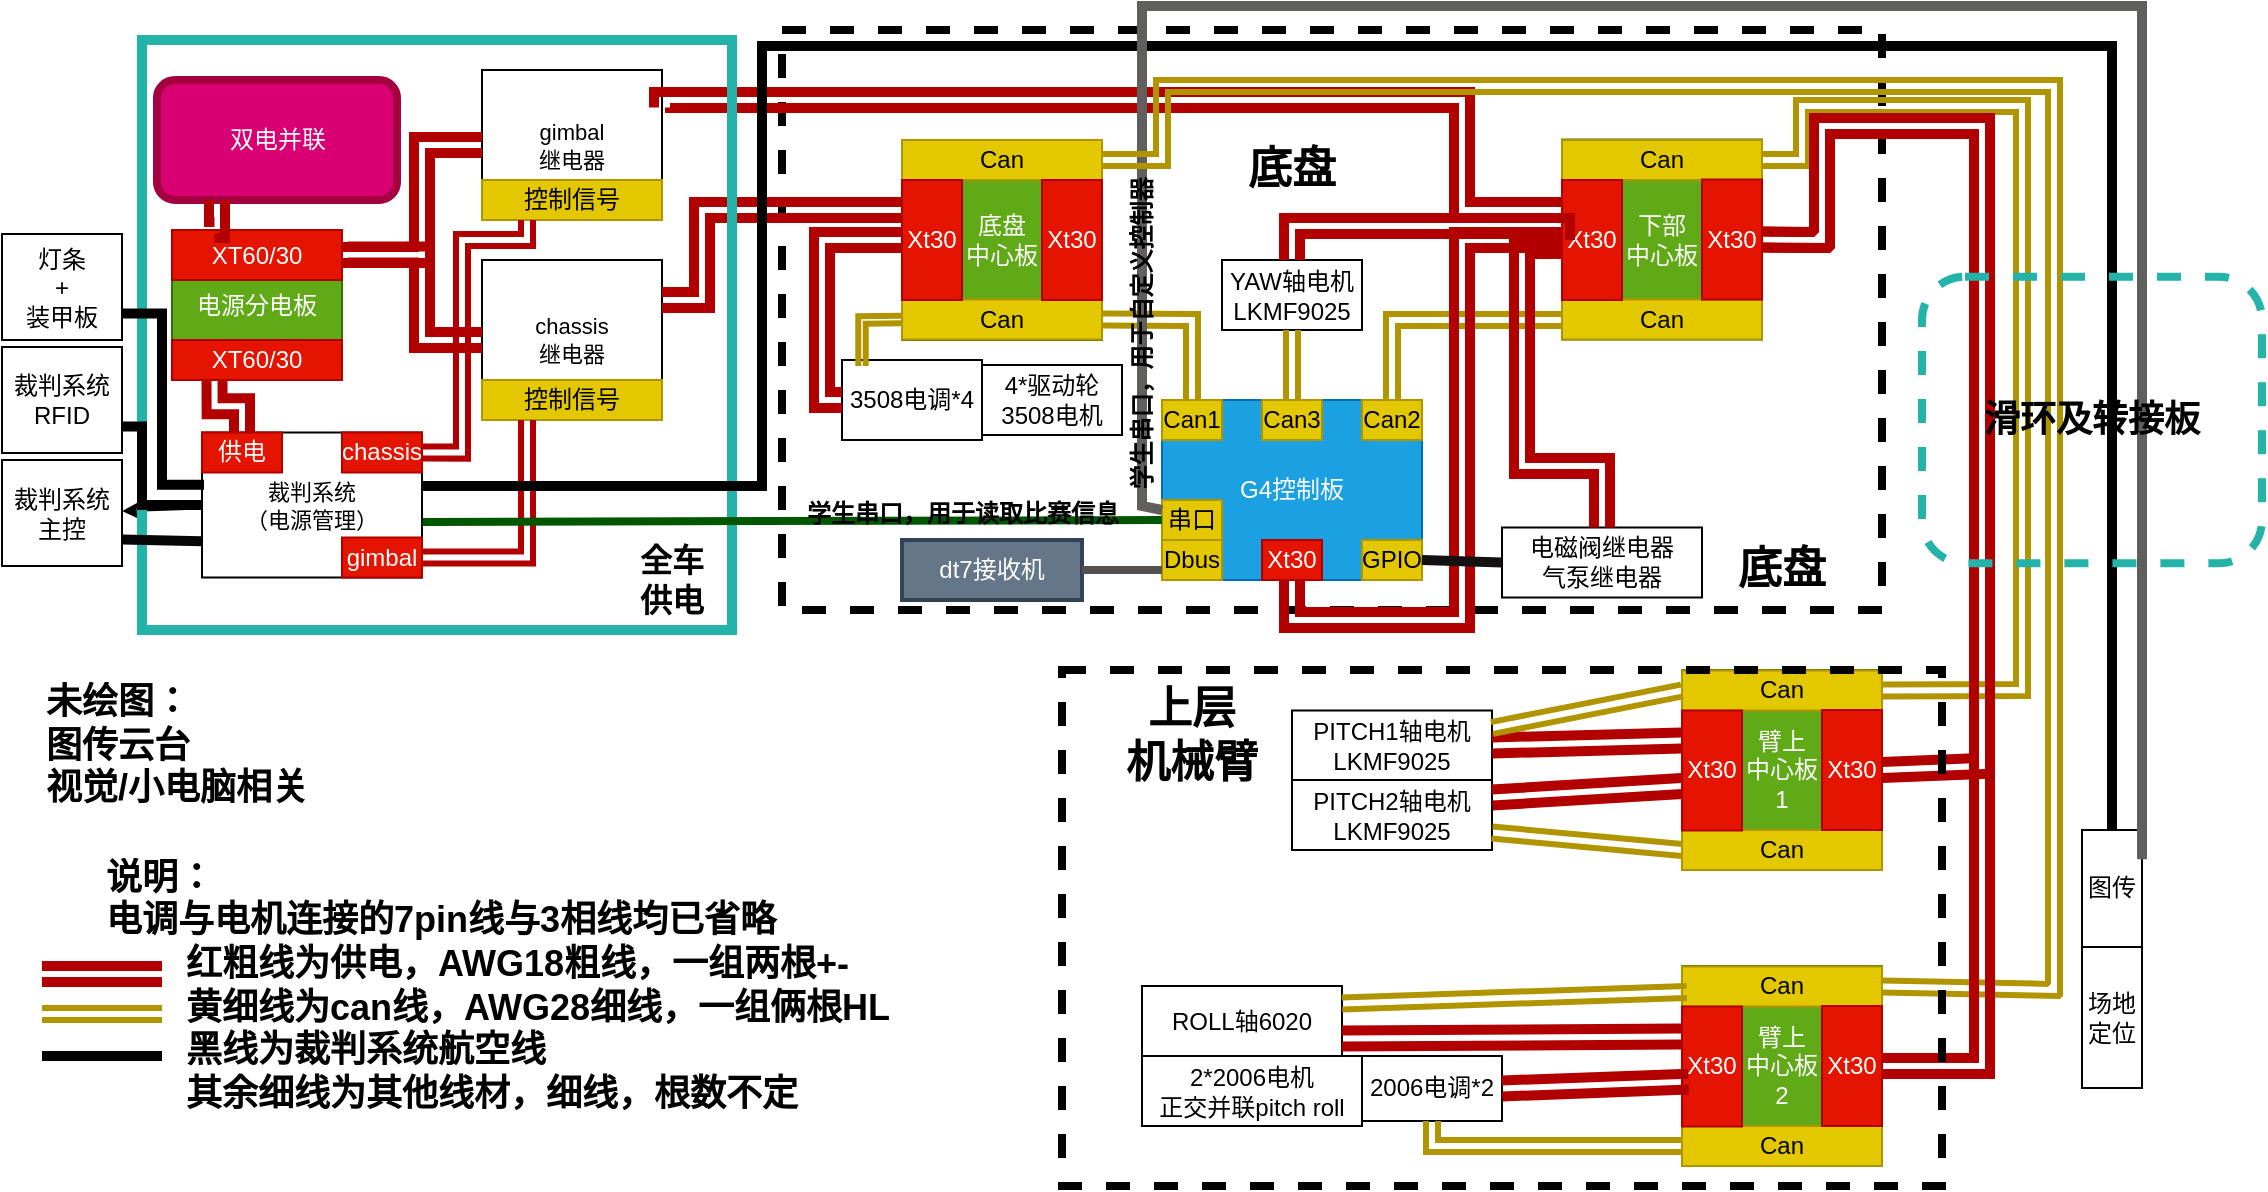 <mxfile>
    <diagram id="efDb4qa8SnfP6ArKmAde" name="第 1 页">
        <mxGraphModel dx="1376" dy="851" grid="1" gridSize="10" guides="1" tooltips="1" connect="1" arrows="1" fold="1" page="1" pageScale="1" pageWidth="1169" pageHeight="827" background="#ffffff" math="0" shadow="0">
            <root>
                <mxCell id="0"/>
                <mxCell id="1" parent="0"/>
                <mxCell id="131" value="" style="rounded=0;whiteSpace=wrap;html=1;strokeColor=#030202;strokeWidth=4;fillColor=none;dashed=1;" parent="1" vertex="1">
                    <mxGeometry x="410" y="60" width="550" height="290" as="geometry"/>
                </mxCell>
                <mxCell id="226" value="下部&lt;br&gt;中心板" style="rounded=0;whiteSpace=wrap;html=1;fillColor=#60a917;fontColor=#ffffff;strokeColor=#2D7600;" parent="1" vertex="1">
                    <mxGeometry x="800" y="114.75" width="100" height="100" as="geometry"/>
                </mxCell>
                <mxCell id="2" value="G4控制板" style="rounded=0;whiteSpace=wrap;html=1;fillColor=#1ba1e2;fontColor=#ffffff;strokeColor=#006EAF;" parent="1" vertex="1">
                    <mxGeometry x="600" y="245" width="130" height="90" as="geometry"/>
                </mxCell>
                <mxCell id="3" value="Can1" style="rounded=0;whiteSpace=wrap;html=1;fillColor=#e3c800;fontColor=#000000;strokeColor=#B09500;" parent="1" vertex="1">
                    <mxGeometry x="600" y="245" width="30" height="20" as="geometry"/>
                </mxCell>
                <mxCell id="5" value="Can2" style="rounded=0;whiteSpace=wrap;html=1;fillColor=#e3c800;fontColor=#000000;strokeColor=#B09500;" parent="1" vertex="1">
                    <mxGeometry x="700" y="245" width="30" height="20" as="geometry"/>
                </mxCell>
                <mxCell id="6" value="Xt30" style="rounded=0;whiteSpace=wrap;html=1;fillColor=#e51400;fontColor=#ffffff;strokeColor=#B20000;" parent="1" vertex="1">
                    <mxGeometry x="650" y="315" width="30" height="20" as="geometry"/>
                </mxCell>
                <mxCell id="7" value="底盘&lt;br&gt;中心板" style="rounded=0;whiteSpace=wrap;html=1;fillColor=#60a917;fontColor=#ffffff;strokeColor=#2D7600;" parent="1" vertex="1">
                    <mxGeometry x="470" y="115" width="100" height="100" as="geometry"/>
                </mxCell>
                <mxCell id="8" value="Can" style="rounded=0;whiteSpace=wrap;html=1;fillColor=#e3c800;fontColor=#000000;strokeColor=#B09500;" parent="1" vertex="1">
                    <mxGeometry x="470" y="115" width="100" height="20" as="geometry"/>
                </mxCell>
                <mxCell id="9" value="Can" style="rounded=0;whiteSpace=wrap;html=1;fillColor=#e3c800;fontColor=#000000;strokeColor=#B09500;" parent="1" vertex="1">
                    <mxGeometry x="470" y="194.75" width="100" height="20" as="geometry"/>
                </mxCell>
                <mxCell id="11" value="Xt30" style="rounded=0;whiteSpace=wrap;html=1;fillColor=#e51400;fontColor=#ffffff;strokeColor=#B20000;" parent="1" vertex="1">
                    <mxGeometry x="470" y="135" width="30" height="60" as="geometry"/>
                </mxCell>
                <mxCell id="12" value="Xt30" style="rounded=0;whiteSpace=wrap;html=1;fillColor=#e51400;fontColor=#ffffff;strokeColor=#B20000;" parent="1" vertex="1">
                    <mxGeometry x="540" y="135" width="30" height="60" as="geometry"/>
                </mxCell>
                <mxCell id="13" value="3508电调*4" style="rounded=0;whiteSpace=wrap;html=1;direction=west;flipV=1;" parent="1" vertex="1">
                    <mxGeometry x="440" y="225" width="70" height="40" as="geometry"/>
                </mxCell>
                <mxCell id="15" value="4*驱动轮&lt;br&gt;3508电机" style="rounded=0;whiteSpace=wrap;html=1;direction=west;flipV=1;" parent="1" vertex="1">
                    <mxGeometry x="510" y="227.5" width="70" height="35" as="geometry"/>
                </mxCell>
                <mxCell id="19" value="Can" style="rounded=0;whiteSpace=wrap;html=1;fillColor=#e3c800;fontColor=#000000;strokeColor=#B09500;" parent="1" vertex="1">
                    <mxGeometry x="800" y="115" width="100" height="20" as="geometry"/>
                </mxCell>
                <mxCell id="28" value="" style="shape=link;html=1;exitX=0.5;exitY=0;exitDx=0;exitDy=0;entryX=0;entryY=0.5;entryDx=0;entryDy=0;strokeWidth=3;fillColor=#e3c800;strokeColor=#B09500;rounded=0;" parent="1" source="5" edge="1">
                    <mxGeometry width="100" relative="1" as="geometry">
                        <mxPoint x="700" y="215" as="sourcePoint"/>
                        <mxPoint x="800" y="205.0" as="targetPoint"/>
                        <Array as="points">
                            <mxPoint x="715" y="205"/>
                        </Array>
                    </mxGeometry>
                </mxCell>
                <mxCell id="30" value="" style="shape=link;html=1;exitX=0.5;exitY=0;exitDx=0;exitDy=0;entryX=1;entryY=0.5;entryDx=0;entryDy=0;fillColor=#e3c800;strokeColor=#B09500;shadow=0;rounded=0;strokeWidth=3;" parent="1" source="3" target="9" edge="1">
                    <mxGeometry width="100" relative="1" as="geometry">
                        <mxPoint x="710" y="275" as="sourcePoint"/>
                        <mxPoint x="810" y="275" as="targetPoint"/>
                        <Array as="points">
                            <mxPoint x="615" y="205"/>
                        </Array>
                    </mxGeometry>
                </mxCell>
                <mxCell id="32" value="" style="shape=link;html=1;entryX=0;entryY=0.5;entryDx=0;entryDy=0;fillColor=#e3c800;strokeColor=#B09500;shadow=0;rounded=0;strokeWidth=3;width=1.724;" parent="1" target="9" edge="1">
                    <mxGeometry width="100" relative="1" as="geometry">
                        <mxPoint x="450" y="228" as="sourcePoint"/>
                        <mxPoint x="600" y="215" as="targetPoint"/>
                        <Array as="points">
                            <mxPoint x="450" y="205"/>
                        </Array>
                    </mxGeometry>
                </mxCell>
                <mxCell id="37" value="" style="shape=link;html=1;rounded=0;shadow=0;sketch=0;strokeWidth=5;exitX=0;exitY=0.5;exitDx=0;exitDy=0;entryX=1;entryY=0.5;entryDx=0;entryDy=0;fillColor=#e51400;strokeColor=#B20000;" parent="1" source="11" target="13" edge="1">
                    <mxGeometry width="100" relative="1" as="geometry">
                        <mxPoint x="710" y="275" as="sourcePoint"/>
                        <mxPoint x="810" y="275" as="targetPoint"/>
                        <Array as="points">
                            <mxPoint x="430" y="165"/>
                            <mxPoint x="430" y="245"/>
                        </Array>
                    </mxGeometry>
                </mxCell>
                <mxCell id="41" value="" style="shape=link;html=1;rounded=0;shadow=0;sketch=0;strokeWidth=5;entryX=0;entryY=0.5;entryDx=0;entryDy=0;fillColor=#e51400;strokeColor=#B20000;exitX=0.5;exitY=1;exitDx=0;exitDy=0;" parent="1" source="6" edge="1">
                    <mxGeometry width="100" relative="1" as="geometry">
                        <mxPoint x="665" y="305" as="sourcePoint"/>
                        <mxPoint x="800" y="165" as="targetPoint"/>
                        <Array as="points">
                            <mxPoint x="665" y="355"/>
                            <mxPoint x="750" y="355"/>
                            <mxPoint x="750" y="165"/>
                        </Array>
                    </mxGeometry>
                </mxCell>
                <mxCell id="47" value="Dbus" style="rounded=0;whiteSpace=wrap;html=1;fillColor=#e3c800;fontColor=#000000;strokeColor=#B09500;" parent="1" vertex="1">
                    <mxGeometry x="600" y="315" width="30" height="20" as="geometry"/>
                </mxCell>
                <mxCell id="48" value="dt7接收机" style="rounded=0;whiteSpace=wrap;html=1;strokeColor=#314354;strokeWidth=2;fillColor=#647687;fontColor=#ffffff;" parent="1" vertex="1">
                    <mxGeometry x="470" y="315" width="90" height="30" as="geometry"/>
                </mxCell>
                <mxCell id="49" value="" style="html=1;rounded=0;shadow=0;sketch=0;strokeWidth=4;exitX=1;exitY=0.5;exitDx=0;exitDy=0;entryX=0;entryY=0.75;entryDx=0;entryDy=0;fillColor=#e3c800;strokeColor=#54514F;endArrow=none;endFill=0;" parent="1" source="48" target="47" edge="1">
                    <mxGeometry width="100" relative="1" as="geometry">
                        <mxPoint x="710" y="385" as="sourcePoint"/>
                        <mxPoint x="810" y="385" as="targetPoint"/>
                        <Array as="points">
                            <mxPoint x="570" y="330"/>
                        </Array>
                    </mxGeometry>
                </mxCell>
                <mxCell id="134" value="底盘" style="text;html=1;strokeColor=none;fillColor=none;align=center;verticalAlign=middle;whiteSpace=wrap;rounded=0;strokeWidth=7;fontColor=#000000;fontStyle=1;fontSize=22;" parent="1" vertex="1">
                    <mxGeometry x="635" y="115" width="60" height="30" as="geometry"/>
                </mxCell>
                <mxCell id="143" value="底盘" style="text;html=1;strokeColor=none;fillColor=none;align=center;verticalAlign=middle;whiteSpace=wrap;rounded=0;strokeWidth=7;fontColor=#000000;fontStyle=1;fontSize=22;" parent="1" vertex="1">
                    <mxGeometry x="880" y="315" width="60" height="30" as="geometry"/>
                </mxCell>
                <mxCell id="152" value="未绘图：&lt;br&gt;图传云台&lt;br&gt;视觉/小电脑相关" style="text;strokeColor=none;fillColor=none;html=1;whiteSpace=wrap;verticalAlign=middle;overflow=hidden;dashed=1;strokeWidth=4;fontSize=18;fontColor=#000000;fontStyle=1" parent="1" vertex="1">
                    <mxGeometry x="40" y="363" width="157.5" height="109.5" as="geometry"/>
                </mxCell>
                <mxCell id="194" value="" style="edgeStyle=none;html=1;" parent="1" source="154" target="192" edge="1">
                    <mxGeometry relative="1" as="geometry"/>
                </mxCell>
                <mxCell id="154" value="裁判系统&lt;br style=&quot;font-size: 11px;&quot;&gt;（电源管理）" style="rounded=0;whiteSpace=wrap;html=1;strokeWidth=1;fontSize=11;" parent="1" vertex="1">
                    <mxGeometry x="120" y="261.25" width="110" height="72.5" as="geometry"/>
                </mxCell>
                <mxCell id="155" value="双电并联" style="rounded=1;whiteSpace=wrap;html=1;strokeColor=#A50040;strokeWidth=4;fontSize=12;fontColor=#ffffff;fillColor=#d80073;" parent="1" vertex="1">
                    <mxGeometry x="97.5" y="85" width="120" height="60" as="geometry"/>
                </mxCell>
                <mxCell id="157" value="电源分电板" style="rounded=0;whiteSpace=wrap;html=1;strokeColor=#2D7600;strokeWidth=1;fontSize=12;fontColor=#ffffff;fillColor=#60a917;" parent="1" vertex="1">
                    <mxGeometry x="105" y="160" width="85" height="75" as="geometry"/>
                </mxCell>
                <mxCell id="158" value="供电" style="rounded=0;whiteSpace=wrap;html=1;strokeColor=#B20000;strokeWidth=1;fontSize=12;fontColor=#ffffff;fillColor=#e51400;" parent="1" vertex="1">
                    <mxGeometry x="120" y="261.25" width="40" height="20" as="geometry"/>
                </mxCell>
                <mxCell id="160" value="gimbal" style="rounded=0;whiteSpace=wrap;html=1;strokeColor=#B20000;strokeWidth=1;fontSize=12;fontColor=#ffffff;fillColor=#e51400;" parent="1" vertex="1">
                    <mxGeometry x="190" y="313.75" width="40" height="20" as="geometry"/>
                </mxCell>
                <mxCell id="161" value="chassis" style="rounded=0;whiteSpace=wrap;html=1;strokeColor=#B20000;strokeWidth=1;fontSize=12;fontColor=#ffffff;fillColor=#e51400;" parent="1" vertex="1">
                    <mxGeometry x="190" y="261.25" width="40" height="20" as="geometry"/>
                </mxCell>
                <mxCell id="163" value="XT60/30" style="rounded=0;whiteSpace=wrap;html=1;strokeColor=#B20000;strokeWidth=1;fontSize=12;fontColor=#ffffff;fillColor=#e51400;" parent="1" vertex="1">
                    <mxGeometry x="105" y="160" width="85" height="25" as="geometry"/>
                </mxCell>
                <mxCell id="164" value="XT60/30" style="rounded=0;whiteSpace=wrap;html=1;strokeColor=#B20000;strokeWidth=1;fontSize=12;fontColor=#ffffff;fillColor=#e51400;" parent="1" vertex="1">
                    <mxGeometry x="105" y="215" width="85" height="20" as="geometry"/>
                </mxCell>
                <mxCell id="165" value="" style="shape=link;html=1;rounded=0;shadow=0;sketch=0;strokeWidth=5;fontSize=12;fontColor=#000000;entryX=0.25;entryY=1;entryDx=0;entryDy=0;exitX=0.25;exitY=0;exitDx=0;exitDy=0;fillColor=#e51400;strokeColor=#B20000;edgeStyle=orthogonalEdgeStyle;" parent="1" source="163" target="155" edge="1">
                    <mxGeometry width="100" relative="1" as="geometry">
                        <mxPoint x="480" y="435" as="sourcePoint"/>
                        <mxPoint x="580" y="435" as="targetPoint"/>
                    </mxGeometry>
                </mxCell>
                <mxCell id="166" value="" style="shape=link;html=1;rounded=0;shadow=0;sketch=0;strokeWidth=5;fontSize=12;fontColor=#000000;entryX=0.25;entryY=1;entryDx=0;entryDy=0;exitX=0.5;exitY=0;exitDx=0;exitDy=0;fillColor=#e51400;strokeColor=#B20000;edgeStyle=orthogonalEdgeStyle;" parent="1" source="158" target="164" edge="1">
                    <mxGeometry width="100" relative="1" as="geometry">
                        <mxPoint x="480" y="435" as="sourcePoint"/>
                        <mxPoint x="580" y="435" as="targetPoint"/>
                    </mxGeometry>
                </mxCell>
                <mxCell id="168" value="chassis&lt;br&gt;继电器" style="rounded=0;whiteSpace=wrap;html=1;strokeWidth=1;fontSize=11;" parent="1" vertex="1">
                    <mxGeometry x="260" y="175" width="90" height="80" as="geometry"/>
                </mxCell>
                <mxCell id="169" value="gimbal&lt;br&gt;继电器" style="rounded=0;whiteSpace=wrap;html=1;strokeWidth=1;fontSize=11;" parent="1" vertex="1">
                    <mxGeometry x="260" y="80" width="90" height="75" as="geometry"/>
                </mxCell>
                <mxCell id="170" value="" style="shape=link;html=1;rounded=0;shadow=0;sketch=0;strokeWidth=5;fontSize=12;fontColor=#000000;entryX=1;entryY=0.5;entryDx=0;entryDy=0;exitX=0;exitY=0.5;exitDx=0;exitDy=0;edgeStyle=orthogonalEdgeStyle;fillColor=#e51400;strokeColor=#B20000;" parent="1" source="169" target="163" edge="1">
                    <mxGeometry width="100" relative="1" as="geometry">
                        <mxPoint x="480" y="435" as="sourcePoint"/>
                        <mxPoint x="580" y="435" as="targetPoint"/>
                        <Array as="points">
                            <mxPoint x="230" y="118"/>
                            <mxPoint x="230" y="173"/>
                        </Array>
                    </mxGeometry>
                </mxCell>
                <mxCell id="171" value="" style="shape=link;html=1;rounded=0;shadow=0;sketch=0;strokeWidth=5;fontSize=12;fontColor=#000000;exitX=1.035;exitY=0.164;exitDx=0;exitDy=0;exitPerimeter=0;entryX=0;entryY=0.5;entryDx=0;entryDy=0;edgeStyle=orthogonalEdgeStyle;fillColor=#e51400;strokeColor=#B20000;" parent="1" source="157" target="168" edge="1">
                    <mxGeometry width="100" relative="1" as="geometry">
                        <mxPoint x="480" y="435" as="sourcePoint"/>
                        <mxPoint x="580" y="435" as="targetPoint"/>
                        <Array as="points">
                            <mxPoint x="230" y="172"/>
                            <mxPoint x="230" y="215"/>
                        </Array>
                    </mxGeometry>
                </mxCell>
                <mxCell id="172" value="控制信号" style="rounded=0;whiteSpace=wrap;html=1;strokeColor=#B09500;strokeWidth=1;fontSize=12;fontColor=#000000;fillColor=#e3c800;" parent="1" vertex="1">
                    <mxGeometry x="260" y="135" width="90" height="20" as="geometry"/>
                </mxCell>
                <mxCell id="176" value="控制信号" style="rounded=0;whiteSpace=wrap;html=1;strokeColor=#B09500;strokeWidth=1;fontSize=12;fontColor=#000000;fillColor=#e3c800;" parent="1" vertex="1">
                    <mxGeometry x="260" y="235" width="90" height="20" as="geometry"/>
                </mxCell>
                <mxCell id="181" value="" style="shape=link;html=1;rounded=0;shadow=0;sketch=0;strokeWidth=3;fontSize=12;fontColor=#000000;entryX=1;entryY=0.5;entryDx=0;entryDy=0;exitX=0.25;exitY=1;exitDx=0;exitDy=0;fillColor=#e51400;strokeColor=#B20000;edgeStyle=orthogonalEdgeStyle;" parent="1" source="172" target="161" edge="1">
                    <mxGeometry width="100" relative="1" as="geometry">
                        <mxPoint x="480" y="425" as="sourcePoint"/>
                        <mxPoint x="580" y="425" as="targetPoint"/>
                        <Array as="points">
                            <mxPoint x="283" y="165"/>
                            <mxPoint x="250" y="165"/>
                            <mxPoint x="250" y="271"/>
                        </Array>
                    </mxGeometry>
                </mxCell>
                <mxCell id="182" value="" style="shape=link;html=1;rounded=0;shadow=0;sketch=0;strokeWidth=3;fontSize=12;fontColor=#000000;exitX=1;exitY=0.5;exitDx=0;exitDy=0;entryX=0.25;entryY=1;entryDx=0;entryDy=0;edgeStyle=orthogonalEdgeStyle;fillColor=#e51400;strokeColor=#B20000;" parent="1" source="160" target="176" edge="1">
                    <mxGeometry width="100" relative="1" as="geometry">
                        <mxPoint x="480" y="425" as="sourcePoint"/>
                        <mxPoint x="580" y="425" as="targetPoint"/>
                    </mxGeometry>
                </mxCell>
                <mxCell id="183" value="" style="shape=link;html=1;rounded=0;shadow=0;sketch=0;strokeWidth=5;fontSize=12;fontColor=#000000;edgeStyle=orthogonalEdgeStyle;fillColor=#e51400;strokeColor=#B20000;exitX=1;exitY=0.25;exitDx=0;exitDy=0;entryX=0;entryY=0.25;entryDx=0;entryDy=0;" parent="1" source="169" edge="1">
                    <mxGeometry width="100" relative="1" as="geometry">
                        <mxPoint x="350" y="95" as="sourcePoint"/>
                        <mxPoint x="800" y="150" as="targetPoint"/>
                        <Array as="points">
                            <mxPoint x="350" y="95"/>
                            <mxPoint x="750" y="95"/>
                            <mxPoint x="750" y="150"/>
                        </Array>
                    </mxGeometry>
                </mxCell>
                <mxCell id="185" value="" style="shape=link;html=1;rounded=0;shadow=0;sketch=0;strokeWidth=5;fontSize=12;fontColor=#000000;exitX=1;exitY=0.25;exitDx=0;exitDy=0;entryX=0;entryY=0.25;entryDx=0;entryDy=0;fillColor=#e51400;strokeColor=#B20000;edgeStyle=orthogonalEdgeStyle;" parent="1" source="168" target="11" edge="1">
                    <mxGeometry width="100" relative="1" as="geometry">
                        <mxPoint x="480" y="425" as="sourcePoint"/>
                        <mxPoint x="580" y="425" as="targetPoint"/>
                        <Array as="points">
                            <mxPoint x="370" y="195"/>
                            <mxPoint x="370" y="150"/>
                        </Array>
                    </mxGeometry>
                </mxCell>
                <mxCell id="188" value="" style="whiteSpace=wrap;html=1;aspect=fixed;strokeColor=#24B3A9;strokeWidth=5;fontSize=12;fontColor=#000000;fillColor=none;" parent="1" vertex="1">
                    <mxGeometry x="90" y="65" width="295" height="295" as="geometry"/>
                </mxCell>
                <mxCell id="190" value="全车&lt;br&gt;供电" style="text;html=1;strokeColor=none;fillColor=none;align=center;verticalAlign=middle;whiteSpace=wrap;rounded=0;strokeWidth=7;fontColor=#000000;fontStyle=1;fontSize=16;" parent="1" vertex="1">
                    <mxGeometry x="325" y="320" width="60" height="30" as="geometry"/>
                </mxCell>
                <mxCell id="192" value="裁判系统主控" style="rounded=0;whiteSpace=wrap;html=1;" parent="1" vertex="1">
                    <mxGeometry x="20" y="275" width="60" height="53" as="geometry"/>
                </mxCell>
                <mxCell id="193" value="" style="endArrow=none;html=1;entryX=1;entryY=0.75;entryDx=0;entryDy=0;exitX=0;exitY=0.75;exitDx=0;exitDy=0;strokeColor=#050505;strokeWidth=5;" parent="1" source="154" target="192" edge="1">
                    <mxGeometry width="50" height="50" relative="1" as="geometry">
                        <mxPoint x="460" y="448" as="sourcePoint"/>
                        <mxPoint x="510" y="398" as="targetPoint"/>
                    </mxGeometry>
                </mxCell>
                <mxCell id="195" value="裁判系统RFID" style="rounded=0;whiteSpace=wrap;html=1;" parent="1" vertex="1">
                    <mxGeometry x="20" y="218.5" width="60" height="53" as="geometry"/>
                </mxCell>
                <mxCell id="196" value="" style="endArrow=none;html=1;strokeColor=#000000;strokeWidth=5;entryX=0;entryY=0.5;entryDx=0;entryDy=0;exitX=1;exitY=0.75;exitDx=0;exitDy=0;edgeStyle=orthogonalEdgeStyle;rounded=0;" parent="1" source="195" target="154" edge="1">
                    <mxGeometry width="50" height="50" relative="1" as="geometry">
                        <mxPoint x="330" y="378" as="sourcePoint"/>
                        <mxPoint x="380" y="328" as="targetPoint"/>
                        <Array as="points">
                            <mxPoint x="90" y="258"/>
                            <mxPoint x="90" y="298"/>
                        </Array>
                    </mxGeometry>
                </mxCell>
                <mxCell id="198" value="灯条&lt;br&gt;+&lt;br&gt;装甲板" style="rounded=0;whiteSpace=wrap;html=1;" parent="1" vertex="1">
                    <mxGeometry x="20" y="162" width="60" height="53" as="geometry"/>
                </mxCell>
                <mxCell id="199" value="" style="endArrow=none;html=1;rounded=0;strokeColor=#000000;strokeWidth=5;entryX=0.009;entryY=0.36;entryDx=0;entryDy=0;entryPerimeter=0;exitX=1;exitY=0.75;exitDx=0;exitDy=0;edgeStyle=orthogonalEdgeStyle;" parent="1" source="198" target="154" edge="1">
                    <mxGeometry width="50" height="50" relative="1" as="geometry">
                        <mxPoint x="260" y="318" as="sourcePoint"/>
                        <mxPoint x="310" y="268" as="targetPoint"/>
                        <Array as="points">
                            <mxPoint x="100" y="202"/>
                            <mxPoint x="100" y="287"/>
                        </Array>
                    </mxGeometry>
                </mxCell>
                <mxCell id="200" value="图传" style="rounded=0;whiteSpace=wrap;html=1;" parent="1" vertex="1">
                    <mxGeometry x="1060" y="460" width="30" height="58.5" as="geometry"/>
                </mxCell>
                <mxCell id="202" value="场地定位" style="rounded=0;whiteSpace=wrap;html=1;" parent="1" vertex="1">
                    <mxGeometry x="1060" y="518.5" width="30" height="70.5" as="geometry"/>
                </mxCell>
                <mxCell id="204" value="" style="endArrow=none;html=1;rounded=0;strokeColor=#000000;strokeWidth=5;exitX=0.5;exitY=0;exitDx=0;exitDy=0;" parent="1" source="200" edge="1">
                    <mxGeometry width="50" height="50" relative="1" as="geometry">
                        <mxPoint x="460" y="378" as="sourcePoint"/>
                        <mxPoint x="230" y="288" as="targetPoint"/>
                        <Array as="points">
                            <mxPoint x="1075" y="68"/>
                            <mxPoint x="400" y="68"/>
                            <mxPoint x="400" y="288"/>
                        </Array>
                    </mxGeometry>
                </mxCell>
                <mxCell id="206" value="串口" style="rounded=0;whiteSpace=wrap;html=1;fillColor=#e3c800;fontColor=#000000;strokeColor=#B09500;" parent="1" vertex="1">
                    <mxGeometry x="600" y="295" width="30" height="20" as="geometry"/>
                </mxCell>
                <mxCell id="207" value="" style="endArrow=none;html=1;rounded=0;strokeColor=#005700;strokeWidth=4;exitX=1.003;exitY=0.617;exitDx=0;exitDy=0;exitPerimeter=0;entryX=0;entryY=0.5;entryDx=0;entryDy=0;fillColor=#008a00;" parent="1" source="154" target="206" edge="1">
                    <mxGeometry width="50" height="50" relative="1" as="geometry">
                        <mxPoint x="500" y="398" as="sourcePoint"/>
                        <mxPoint x="610" y="306" as="targetPoint"/>
                    </mxGeometry>
                </mxCell>
                <mxCell id="209" value="Can3" style="rounded=0;whiteSpace=wrap;html=1;fillColor=#e3c800;fontColor=#000000;strokeColor=#B09500;" parent="1" vertex="1">
                    <mxGeometry x="650" y="245" width="30" height="20" as="geometry"/>
                </mxCell>
                <mxCell id="216" value="" style="endArrow=none;html=1;rounded=0;strokeColor=#615F5D;entryX=1;entryY=0.25;entryDx=0;entryDy=0;strokeWidth=5;exitX=0;exitY=0.25;exitDx=0;exitDy=0;" parent="1" source="206" target="200" edge="1">
                    <mxGeometry width="50" height="50" relative="1" as="geometry">
                        <mxPoint x="580" y="48" as="sourcePoint"/>
                        <mxPoint x="1100" y="378" as="targetPoint"/>
                        <Array as="points">
                            <mxPoint x="590" y="298"/>
                            <mxPoint x="590" y="48"/>
                            <mxPoint x="1090" y="48"/>
                        </Array>
                    </mxGeometry>
                </mxCell>
                <mxCell id="217" value="&lt;font color=&quot;#000000&quot; style=&quot;font-size: 12px;&quot;&gt;学生串口，用于自定义控制器&lt;/font&gt;" style="edgeLabel;html=1;align=center;verticalAlign=middle;resizable=0;points=[];labelBackgroundColor=none;fontSize=12;fontStyle=1;horizontal=0;" parent="216" vertex="1" connectable="0">
                    <mxGeometry x="-0.136" y="-1" relative="1" as="geometry">
                        <mxPoint x="-253" y="164" as="offset"/>
                    </mxGeometry>
                </mxCell>
                <mxCell id="224" value="YAW轴电机&lt;br&gt;LKMF9025" style="rounded=0;whiteSpace=wrap;html=1;direction=west;flipV=1;" parent="1" vertex="1">
                    <mxGeometry x="630" y="175" width="70" height="35" as="geometry"/>
                </mxCell>
                <mxCell id="225" value="" style="shape=link;html=1;exitX=0.5;exitY=0;exitDx=0;exitDy=0;entryX=0.5;entryY=0;entryDx=0;entryDy=0;strokeWidth=3;fillColor=#e3c800;strokeColor=#B09500;rounded=0;" parent="1" source="209" target="224" edge="1">
                    <mxGeometry width="100" relative="1" as="geometry">
                        <mxPoint x="790" y="285" as="sourcePoint"/>
                        <mxPoint x="875" y="245.0" as="targetPoint"/>
                        <Array as="points"/>
                    </mxGeometry>
                </mxCell>
                <mxCell id="227" value="Can" style="rounded=0;whiteSpace=wrap;html=1;fillColor=#e3c800;fontColor=#000000;strokeColor=#B09500;" parent="1" vertex="1">
                    <mxGeometry x="800" y="194.75" width="100" height="20" as="geometry"/>
                </mxCell>
                <mxCell id="228" value="Xt30" style="rounded=0;whiteSpace=wrap;html=1;fillColor=#e51400;fontColor=#ffffff;strokeColor=#B20000;" parent="1" vertex="1">
                    <mxGeometry x="870" y="134.75" width="30" height="60" as="geometry"/>
                </mxCell>
                <mxCell id="229" value="Xt30" style="rounded=0;whiteSpace=wrap;html=1;fillColor=#e51400;fontColor=#ffffff;strokeColor=#B20000;" parent="1" vertex="1">
                    <mxGeometry x="800" y="135" width="30" height="60" as="geometry"/>
                </mxCell>
                <mxCell id="230" value="" style="shape=link;html=1;rounded=0;shadow=0;sketch=0;strokeWidth=5;fontSize=12;fontColor=#000000;edgeStyle=orthogonalEdgeStyle;fillColor=#e51400;strokeColor=#B20000;entryX=0;entryY=0.5;entryDx=0;entryDy=0;exitX=0.5;exitY=1;exitDx=0;exitDy=0;" parent="1" source="224" target="229" edge="1">
                    <mxGeometry width="100" relative="1" as="geometry">
                        <mxPoint x="310" y="390" as="sourcePoint"/>
                        <mxPoint x="760" y="445" as="targetPoint"/>
                        <Array as="points">
                            <mxPoint x="665" y="158"/>
                            <mxPoint x="800" y="158"/>
                        </Array>
                    </mxGeometry>
                </mxCell>
                <mxCell id="238" value="" style="shape=link;html=1;fillColor=#e3c800;strokeColor=#B09500;shadow=0;rounded=0;strokeWidth=3;entryX=1;entryY=0.5;entryDx=0;entryDy=0;exitX=1;exitY=0.5;exitDx=0;exitDy=0;" parent="1" source="252" target="8" edge="1">
                    <mxGeometry width="100" relative="1" as="geometry">
                        <mxPoint x="1045.554" y="406.5" as="sourcePoint"/>
                        <mxPoint x="584.45" y="103.5" as="targetPoint"/>
                        <Array as="points">
                            <mxPoint x="1046" y="540"/>
                            <mxPoint x="1046" y="88"/>
                            <mxPoint x="600" y="88"/>
                            <mxPoint x="600" y="160"/>
                            <mxPoint x="600" y="125"/>
                        </Array>
                    </mxGeometry>
                </mxCell>
                <mxCell id="232" value="GPIO" style="rounded=0;whiteSpace=wrap;html=1;fillColor=#e3c800;fontColor=#000000;strokeColor=#B09500;" parent="1" vertex="1">
                    <mxGeometry x="700" y="315" width="30" height="20" as="geometry"/>
                </mxCell>
                <mxCell id="233" value="电磁阀继电器&lt;br&gt;气泵继电器" style="rounded=0;whiteSpace=wrap;html=1;direction=west;flipV=1;" parent="1" vertex="1">
                    <mxGeometry x="770" y="308.75" width="100" height="35" as="geometry"/>
                </mxCell>
                <mxCell id="234" value="" style="endArrow=none;html=1;rounded=0;strokeColor=#131111;strokeWidth=5;exitX=1;exitY=0.5;exitDx=0;exitDy=0;entryX=1;entryY=0.5;entryDx=0;entryDy=0;" parent="1" source="233" target="232" edge="1">
                    <mxGeometry width="50" height="50" relative="1" as="geometry">
                        <mxPoint x="910" y="218" as="sourcePoint"/>
                        <mxPoint x="960" y="168" as="targetPoint"/>
                    </mxGeometry>
                </mxCell>
                <mxCell id="235" value="" style="shape=link;html=1;rounded=0;shadow=0;sketch=0;strokeWidth=5;fillColor=#e51400;strokeColor=#B20000;exitX=0.5;exitY=1;exitDx=0;exitDy=0;" parent="1" source="233" edge="1">
                    <mxGeometry width="100" relative="1" as="geometry">
                        <mxPoint x="695" y="355" as="sourcePoint"/>
                        <mxPoint x="800" y="168" as="targetPoint"/>
                        <Array as="points">
                            <mxPoint x="820" y="278"/>
                            <mxPoint x="780" y="278"/>
                            <mxPoint x="780" y="168"/>
                        </Array>
                    </mxGeometry>
                </mxCell>
                <mxCell id="236" value="PITCH1轴电机&lt;br&gt;LKMF9025" style="rounded=0;whiteSpace=wrap;html=1;direction=west;flipV=1;" parent="1" vertex="1">
                    <mxGeometry x="665" y="400.25" width="100" height="35" as="geometry"/>
                </mxCell>
                <mxCell id="237" value="PITCH2轴电机&lt;br&gt;LKMF9025" style="rounded=0;whiteSpace=wrap;html=1;direction=west;flipV=1;" parent="1" vertex="1">
                    <mxGeometry x="665" y="435" width="100" height="35" as="geometry"/>
                </mxCell>
                <mxCell id="239" value="" style="shape=link;html=1;entryX=1;entryY=0.5;entryDx=0;entryDy=0;fillColor=#e3c800;strokeColor=#B09500;shadow=0;rounded=0;strokeWidth=3;exitX=1;exitY=0.5;exitDx=0;exitDy=0;" parent="1" source="241" target="19" edge="1">
                    <mxGeometry width="100" relative="1" as="geometry">
                        <mxPoint x="1030" y="448" as="sourcePoint"/>
                        <mxPoint x="590" y="224.75" as="targetPoint"/>
                        <Array as="points">
                            <mxPoint x="1030" y="390"/>
                            <mxPoint x="1030" y="98"/>
                            <mxPoint x="920" y="98"/>
                            <mxPoint x="920" y="125"/>
                        </Array>
                    </mxGeometry>
                </mxCell>
                <mxCell id="240" value="臂上&lt;br&gt;中心板&lt;br&gt;1" style="rounded=0;whiteSpace=wrap;html=1;fillColor=#60a917;fontColor=#ffffff;strokeColor=#2D7600;" parent="1" vertex="1">
                    <mxGeometry x="860" y="380" width="100" height="100" as="geometry"/>
                </mxCell>
                <mxCell id="241" value="Can" style="rounded=0;whiteSpace=wrap;html=1;fillColor=#e3c800;fontColor=#000000;strokeColor=#B09500;" parent="1" vertex="1">
                    <mxGeometry x="860" y="380.25" width="100" height="20" as="geometry"/>
                </mxCell>
                <mxCell id="242" value="Can" style="rounded=0;whiteSpace=wrap;html=1;fillColor=#e3c800;fontColor=#000000;strokeColor=#B09500;" parent="1" vertex="1">
                    <mxGeometry x="860" y="460" width="100" height="20" as="geometry"/>
                </mxCell>
                <mxCell id="243" value="Xt30" style="rounded=0;whiteSpace=wrap;html=1;fillColor=#e51400;fontColor=#ffffff;strokeColor=#B20000;" parent="1" vertex="1">
                    <mxGeometry x="930" y="400" width="30" height="60" as="geometry"/>
                </mxCell>
                <mxCell id="244" value="Xt30" style="rounded=0;whiteSpace=wrap;html=1;fillColor=#e51400;fontColor=#ffffff;strokeColor=#B20000;" parent="1" vertex="1">
                    <mxGeometry x="860" y="400.25" width="30" height="60" as="geometry"/>
                </mxCell>
                <mxCell id="246" value="" style="shape=link;html=1;rounded=0;shadow=0;sketch=0;strokeWidth=5;fillColor=#e51400;strokeColor=#B20000;exitX=1;exitY=0.5;exitDx=0;exitDy=0;entryX=1;entryY=0.5;entryDx=0;entryDy=0;" parent="1" source="243" target="228" edge="1">
                    <mxGeometry width="100" relative="1" as="geometry">
                        <mxPoint x="830" y="318.75" as="sourcePoint"/>
                        <mxPoint x="810" y="178" as="targetPoint"/>
                        <Array as="points">
                            <mxPoint x="1010" y="428"/>
                            <mxPoint x="1010" y="108"/>
                            <mxPoint x="930" y="108"/>
                            <mxPoint x="930" y="165"/>
                        </Array>
                    </mxGeometry>
                </mxCell>
                <mxCell id="247" value="" style="shape=link;html=1;rounded=0;shadow=0;sketch=0;strokeWidth=5;fillColor=#e51400;strokeColor=#B20000;exitX=0;exitY=0.25;exitDx=0;exitDy=0;entryX=0;entryY=0.5;entryDx=0;entryDy=0;" parent="1" source="244" target="236" edge="1">
                    <mxGeometry width="100" relative="1" as="geometry">
                        <mxPoint x="830" y="318.75" as="sourcePoint"/>
                        <mxPoint x="810" y="178" as="targetPoint"/>
                        <Array as="points"/>
                    </mxGeometry>
                </mxCell>
                <mxCell id="248" value="" style="shape=link;html=1;rounded=0;shadow=0;sketch=0;strokeWidth=5;fillColor=#e51400;strokeColor=#B20000;entryX=0;entryY=0.75;entryDx=0;entryDy=0;" parent="1" target="237" edge="1">
                    <mxGeometry width="100" relative="1" as="geometry">
                        <mxPoint x="860" y="438" as="sourcePoint"/>
                        <mxPoint x="840" y="427.5" as="targetPoint"/>
                        <Array as="points"/>
                    </mxGeometry>
                </mxCell>
                <mxCell id="249" value="" style="shape=link;html=1;exitX=0;exitY=0.75;exitDx=0;exitDy=0;entryX=0;entryY=0.5;entryDx=0;entryDy=0;strokeWidth=3;fillColor=#e3c800;strokeColor=#B09500;rounded=0;" parent="1" source="236" target="241" edge="1">
                    <mxGeometry width="100" relative="1" as="geometry">
                        <mxPoint x="725" y="255" as="sourcePoint"/>
                        <mxPoint x="810" y="215.0" as="targetPoint"/>
                        <Array as="points"/>
                    </mxGeometry>
                </mxCell>
                <mxCell id="250" value="" style="shape=link;html=1;exitX=0;exitY=0.25;exitDx=0;exitDy=0;entryX=0;entryY=0.5;entryDx=0;entryDy=0;strokeWidth=3;fillColor=#e3c800;strokeColor=#B09500;rounded=0;" parent="1" source="237" target="242" edge="1">
                    <mxGeometry width="100" relative="1" as="geometry">
                        <mxPoint x="765" y="410" as="sourcePoint"/>
                        <mxPoint x="870" y="400.25" as="targetPoint"/>
                        <Array as="points"/>
                    </mxGeometry>
                </mxCell>
                <mxCell id="251" value="臂上&lt;br&gt;中心板&lt;br&gt;2" style="rounded=0;whiteSpace=wrap;html=1;fillColor=#60a917;fontColor=#ffffff;strokeColor=#2D7600;" parent="1" vertex="1">
                    <mxGeometry x="860" y="528" width="100" height="100" as="geometry"/>
                </mxCell>
                <mxCell id="252" value="Can" style="rounded=0;whiteSpace=wrap;html=1;fillColor=#e3c800;fontColor=#000000;strokeColor=#B09500;" parent="1" vertex="1">
                    <mxGeometry x="860" y="528.25" width="100" height="20" as="geometry"/>
                </mxCell>
                <mxCell id="253" value="Can" style="rounded=0;whiteSpace=wrap;html=1;fillColor=#e3c800;fontColor=#000000;strokeColor=#B09500;" parent="1" vertex="1">
                    <mxGeometry x="860" y="608" width="100" height="20" as="geometry"/>
                </mxCell>
                <mxCell id="254" value="Xt30" style="rounded=0;whiteSpace=wrap;html=1;fillColor=#e51400;fontColor=#ffffff;strokeColor=#B20000;" parent="1" vertex="1">
                    <mxGeometry x="930" y="548" width="30" height="60" as="geometry"/>
                </mxCell>
                <mxCell id="255" value="Xt30" style="rounded=0;whiteSpace=wrap;html=1;fillColor=#e51400;fontColor=#ffffff;strokeColor=#B20000;" parent="1" vertex="1">
                    <mxGeometry x="860" y="548.25" width="30" height="60" as="geometry"/>
                </mxCell>
                <mxCell id="256" value="" style="shape=link;html=1;rounded=0;shadow=0;sketch=0;strokeWidth=5;fillColor=#e51400;strokeColor=#B20000;exitX=1;exitY=0.5;exitDx=0;exitDy=0;entryX=1;entryY=0.5;entryDx=0;entryDy=0;" parent="1" source="254" target="228" edge="1">
                    <mxGeometry width="100" relative="1" as="geometry">
                        <mxPoint x="970" y="440" as="sourcePoint"/>
                        <mxPoint x="910" y="174.75" as="targetPoint"/>
                        <Array as="points">
                            <mxPoint x="1010" y="578"/>
                            <mxPoint x="1010" y="108"/>
                            <mxPoint x="930" y="108"/>
                            <mxPoint x="930" y="165"/>
                        </Array>
                    </mxGeometry>
                </mxCell>
                <mxCell id="258" value="ROLL轴6020" style="rounded=0;whiteSpace=wrap;html=1;direction=west;flipV=1;" parent="1" vertex="1">
                    <mxGeometry x="590" y="538" width="100" height="35" as="geometry"/>
                </mxCell>
                <mxCell id="259" value="2006电调*2" style="rounded=0;whiteSpace=wrap;html=1;direction=west;flipV=1;" parent="1" vertex="1">
                    <mxGeometry x="700" y="573" width="70" height="32.5" as="geometry"/>
                </mxCell>
                <mxCell id="260" value="2*2006电机&lt;br&gt;正交并联pitch roll" style="rounded=0;whiteSpace=wrap;html=1;direction=west;flipV=1;" parent="1" vertex="1">
                    <mxGeometry x="590" y="573" width="110" height="35" as="geometry"/>
                </mxCell>
                <mxCell id="262" value="" style="shape=link;html=1;rounded=0;shadow=0;sketch=0;strokeWidth=5;fillColor=#e51400;strokeColor=#B20000;entryX=0;entryY=0.25;entryDx=0;entryDy=0;exitX=0;exitY=0.25;exitDx=0;exitDy=0;" parent="1" source="255" target="258" edge="1">
                    <mxGeometry width="100" relative="1" as="geometry">
                        <mxPoint x="870" y="448" as="sourcePoint"/>
                        <mxPoint x="775" y="453.75" as="targetPoint"/>
                        <Array as="points"/>
                    </mxGeometry>
                </mxCell>
                <mxCell id="263" value="" style="shape=link;html=1;rounded=0;shadow=0;sketch=0;strokeWidth=5;fillColor=#e51400;strokeColor=#B20000;entryX=0;entryY=0.5;entryDx=0;entryDy=0;exitX=0.107;exitY=0.626;exitDx=0;exitDy=0;exitPerimeter=0;" parent="1" source="255" target="259" edge="1">
                    <mxGeometry width="100" relative="1" as="geometry">
                        <mxPoint x="870" y="573.25" as="sourcePoint"/>
                        <mxPoint x="700" y="574.25" as="targetPoint"/>
                        <Array as="points"/>
                    </mxGeometry>
                </mxCell>
                <mxCell id="264" value="" style="shape=link;html=1;exitX=0;exitY=0.75;exitDx=0;exitDy=0;entryX=0.024;entryY=0.13;entryDx=0;entryDy=0;strokeWidth=3;fillColor=#e3c800;strokeColor=#B09500;rounded=0;entryPerimeter=0;" parent="1" source="258" target="251" edge="1">
                    <mxGeometry width="100" relative="1" as="geometry">
                        <mxPoint x="775" y="419" as="sourcePoint"/>
                        <mxPoint x="870" y="400.25" as="targetPoint"/>
                        <Array as="points"/>
                    </mxGeometry>
                </mxCell>
                <mxCell id="265" value="" style="shape=link;html=1;exitX=0.5;exitY=0;exitDx=0;exitDy=0;entryX=0;entryY=0.5;entryDx=0;entryDy=0;strokeWidth=3;fillColor=#e3c800;strokeColor=#B09500;rounded=0;" parent="1" source="259" target="253" edge="1">
                    <mxGeometry width="100" relative="1" as="geometry">
                        <mxPoint x="775" y="471.25" as="sourcePoint"/>
                        <mxPoint x="870" y="480" as="targetPoint"/>
                        <Array as="points">
                            <mxPoint x="735" y="618"/>
                        </Array>
                    </mxGeometry>
                </mxCell>
                <mxCell id="144" value="滑环及转接板" style="rounded=1;whiteSpace=wrap;html=1;dashed=1;strokeColor=#24B3A9;strokeWidth=4;fontSize=18;fontColor=#000000;fillColor=none;fontStyle=1" parent="1" vertex="1">
                    <mxGeometry x="980" y="183.38" width="170" height="143.25" as="geometry"/>
                </mxCell>
                <mxCell id="273" value="上层&lt;br&gt;机械臂" style="text;html=1;strokeColor=none;fillColor=none;align=center;verticalAlign=middle;whiteSpace=wrap;rounded=0;strokeWidth=7;fontColor=#000000;fontStyle=1;fontSize=22;" parent="1" vertex="1">
                    <mxGeometry x="570" y="398" width="90" height="30" as="geometry"/>
                </mxCell>
                <mxCell id="132" value="" style="rounded=0;whiteSpace=wrap;html=1;strokeColor=#030202;strokeWidth=4;fillColor=none;fontSize=10;dashed=1;" parent="1" vertex="1">
                    <mxGeometry x="550" y="380" width="440" height="258" as="geometry"/>
                </mxCell>
                <mxCell id="275" value="&lt;font color=&quot;#000000&quot; style=&quot;font-size: 12px;&quot;&gt;学生串口，用于读取比赛信息&lt;/font&gt;" style="edgeLabel;html=1;align=center;verticalAlign=middle;resizable=0;points=[];labelBackgroundColor=none;fontSize=12;fontStyle=1" parent="1" vertex="1" connectable="0">
                    <mxGeometry x="500.002" y="301.5" as="geometry"/>
                </mxCell>
                <mxCell id="282" value="说明：&lt;br&gt;电调与电机连接的7pin线与3相线均已省略&lt;br&gt;&amp;nbsp; &amp;nbsp; &amp;nbsp; &amp;nbsp; 红粗线为供电，AWG18粗线，一组两根+-&lt;br&gt;&amp;nbsp; &amp;nbsp; &amp;nbsp; &amp;nbsp; 黄细线为can线，AWG28细线，一组俩根HL&lt;br&gt;&amp;nbsp; &amp;nbsp; &amp;nbsp; &amp;nbsp; 黑线为裁判系统航空线&lt;br&gt;&amp;nbsp; &amp;nbsp; &amp;nbsp; &amp;nbsp; 其余细线为其他线材，细线，根数不定" style="text;strokeColor=none;fillColor=none;html=1;whiteSpace=wrap;verticalAlign=middle;overflow=hidden;dashed=1;strokeWidth=4;fontSize=18;fontColor=#000000;fontStyle=1" vertex="1" parent="1">
                    <mxGeometry x="70" y="459.25" width="440" height="158" as="geometry"/>
                </mxCell>
                <mxCell id="283" value="" style="shape=link;html=1;rounded=0;shadow=0;sketch=0;strokeWidth=5;exitX=0;exitY=0.5;exitDx=0;exitDy=0;fillColor=#e51400;strokeColor=#B20000;" edge="1" parent="1">
                    <mxGeometry width="100" relative="1" as="geometry">
                        <mxPoint x="40" y="532" as="sourcePoint"/>
                        <mxPoint x="100" y="532" as="targetPoint"/>
                    </mxGeometry>
                </mxCell>
                <mxCell id="284" value="" style="shape=link;html=1;rounded=0;shadow=0;sketch=0;strokeWidth=3;fillColor=#e3c800;strokeColor=#B09500;edgeStyle=orthogonalEdgeStyle;" edge="1" parent="1">
                    <mxGeometry width="100" relative="1" as="geometry">
                        <mxPoint x="100" y="552" as="sourcePoint"/>
                        <mxPoint x="40" y="552" as="targetPoint"/>
                    </mxGeometry>
                </mxCell>
                <mxCell id="285" value="" style="endArrow=none;html=1;rounded=0;strokeColor=#000000;strokeWidth=5;edgeStyle=orthogonalEdgeStyle;" edge="1" parent="1">
                    <mxGeometry width="50" height="50" relative="1" as="geometry">
                        <mxPoint x="100" y="573" as="sourcePoint"/>
                        <mxPoint x="40" y="573" as="targetPoint"/>
                    </mxGeometry>
                </mxCell>
            </root>
        </mxGraphModel>
    </diagram>
</mxfile>